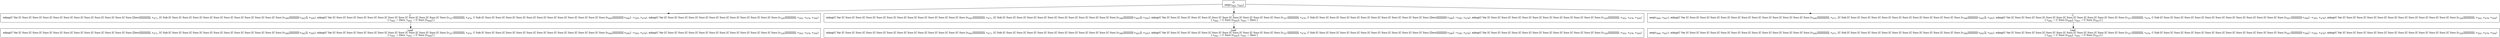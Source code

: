 digraph {
    graph [rankdir=TB
          ,bgcolor=transparent];
    node [shape=box
         ,fillcolor=white
         ,style=filled];
    0 [label=<O <BR/> neq(v<SUB>642</SUB>, v<SUB>643</SUB>)>];
    1 [label=<C <BR/> mkng(C Var [C Succ [C Succ [C Succ [C Succ [C Succ [C Succ [C Succ [C Succ [C Succ [C Succ [C Succ [Zero]]]]]]]]]]]], v<SUB>471</SUB>, [C Sub [C Succ [C Succ [C Succ [C Succ [C Succ [C Succ [C Succ [C Succ [C Succ [C Succ [C Succ [v<SUB>588</SUB>]]]]]]]]]]] v<SUB>445</SUB>]], v<SUB>595</SUB>), mkng(C Var [C Succ [C Succ [C Succ [C Succ [C Succ [C Succ [C Succ [C Succ [C Succ [C Succ [C Succ [v<SUB>327</SUB>]]]]]]]]]]]], v<SUB>476</SUB>, C Sub [C Succ [C Succ [C Succ [C Succ [C Succ [C Succ [C Succ [C Succ [C Succ [C Succ [C Succ [C Succ [v<SUB>644</SUB>]]]]]]]]]]]] v<SUB>596</SUB>] : v<SUB>595</SUB>, v<SUB>478</SUB>), mkng(C Var [C Succ [C Succ [C Succ [C Succ [C Succ [C Succ [C Succ [C Succ [C Succ [C Succ [C Succ [v<SUB>328</SUB>]]]]]]]]]]]], v<SUB>502</SUB>, v<SUB>478</SUB>, v<SUB>504</SUB>) <BR/>  [ v<SUB>642</SUB> &rarr; Zero, v<SUB>643</SUB> &rarr; C Succ [v<SUB>644</SUB>] ] >];
    2 [label=<C <BR/> mkng(C Var [C Succ [C Succ [C Succ [C Succ [C Succ [C Succ [C Succ [C Succ [C Succ [C Succ [C Succ [C Succ [v<SUB>645</SUB>]]]]]]]]]]]]], v<SUB>471</SUB>, [C Sub [C Succ [C Succ [C Succ [C Succ [C Succ [C Succ [C Succ [C Succ [C Succ [C Succ [C Succ [v<SUB>588</SUB>]]]]]]]]]]] v<SUB>445</SUB>]], v<SUB>595</SUB>), mkng(C Var [C Succ [C Succ [C Succ [C Succ [C Succ [C Succ [C Succ [C Succ [C Succ [C Succ [C Succ [v<SUB>327</SUB>]]]]]]]]]]]], v<SUB>476</SUB>, C Sub [C Succ [C Succ [C Succ [C Succ [C Succ [C Succ [C Succ [C Succ [C Succ [C Succ [C Succ [Zero]]]]]]]]]]] v<SUB>596</SUB>] : v<SUB>595</SUB>, v<SUB>478</SUB>), mkng(C Var [C Succ [C Succ [C Succ [C Succ [C Succ [C Succ [C Succ [C Succ [C Succ [C Succ [C Succ [v<SUB>328</SUB>]]]]]]]]]]]], v<SUB>502</SUB>, v<SUB>478</SUB>, v<SUB>504</SUB>) <BR/>  [ v<SUB>642</SUB> &rarr; C Succ [v<SUB>645</SUB>], v<SUB>643</SUB> &rarr; Zero ] >];
    3 [label=<C <BR/> neq(v<SUB>646</SUB>, v<SUB>647</SUB>), mkng(C Var [C Succ [C Succ [C Succ [C Succ [C Succ [C Succ [C Succ [C Succ [C Succ [C Succ [C Succ [C Succ [v<SUB>646</SUB>]]]]]]]]]]]]], v<SUB>471</SUB>, [C Sub [C Succ [C Succ [C Succ [C Succ [C Succ [C Succ [C Succ [C Succ [C Succ [C Succ [C Succ [v<SUB>588</SUB>]]]]]]]]]]] v<SUB>445</SUB>]], v<SUB>595</SUB>), mkng(C Var [C Succ [C Succ [C Succ [C Succ [C Succ [C Succ [C Succ [C Succ [C Succ [C Succ [C Succ [v<SUB>327</SUB>]]]]]]]]]]]], v<SUB>476</SUB>, C Sub [C Succ [C Succ [C Succ [C Succ [C Succ [C Succ [C Succ [C Succ [C Succ [C Succ [C Succ [C Succ [v<SUB>647</SUB>]]]]]]]]]]]] v<SUB>596</SUB>] : v<SUB>595</SUB>, v<SUB>478</SUB>), mkng(C Var [C Succ [C Succ [C Succ [C Succ [C Succ [C Succ [C Succ [C Succ [C Succ [C Succ [C Succ [v<SUB>328</SUB>]]]]]]]]]]]], v<SUB>502</SUB>, v<SUB>478</SUB>, v<SUB>504</SUB>) <BR/>  [ v<SUB>642</SUB> &rarr; C Succ [v<SUB>646</SUB>], v<SUB>643</SUB> &rarr; C Succ [v<SUB>647</SUB>] ] >];
    4 [label=<Leaf <BR/> mkng(C Var [C Succ [C Succ [C Succ [C Succ [C Succ [C Succ [C Succ [C Succ [C Succ [C Succ [C Succ [Zero]]]]]]]]]]]], v<SUB>471</SUB>, [C Sub [C Succ [C Succ [C Succ [C Succ [C Succ [C Succ [C Succ [C Succ [C Succ [C Succ [C Succ [v<SUB>588</SUB>]]]]]]]]]]] v<SUB>445</SUB>]], v<SUB>595</SUB>), mkng(C Var [C Succ [C Succ [C Succ [C Succ [C Succ [C Succ [C Succ [C Succ [C Succ [C Succ [C Succ [v<SUB>327</SUB>]]]]]]]]]]]], v<SUB>476</SUB>, C Sub [C Succ [C Succ [C Succ [C Succ [C Succ [C Succ [C Succ [C Succ [C Succ [C Succ [C Succ [C Succ [v<SUB>644</SUB>]]]]]]]]]]]] v<SUB>596</SUB>] : v<SUB>595</SUB>, v<SUB>478</SUB>), mkng(C Var [C Succ [C Succ [C Succ [C Succ [C Succ [C Succ [C Succ [C Succ [C Succ [C Succ [C Succ [v<SUB>328</SUB>]]]]]]]]]]]], v<SUB>502</SUB>, v<SUB>478</SUB>, v<SUB>504</SUB>) <BR/>  [ v<SUB>642</SUB> &rarr; Zero, v<SUB>643</SUB> &rarr; C Succ [v<SUB>644</SUB>] ] >];
    5 [label=<Leaf <BR/> mkng(C Var [C Succ [C Succ [C Succ [C Succ [C Succ [C Succ [C Succ [C Succ [C Succ [C Succ [C Succ [C Succ [v<SUB>645</SUB>]]]]]]]]]]]]], v<SUB>471</SUB>, [C Sub [C Succ [C Succ [C Succ [C Succ [C Succ [C Succ [C Succ [C Succ [C Succ [C Succ [C Succ [v<SUB>588</SUB>]]]]]]]]]]] v<SUB>445</SUB>]], v<SUB>595</SUB>), mkng(C Var [C Succ [C Succ [C Succ [C Succ [C Succ [C Succ [C Succ [C Succ [C Succ [C Succ [C Succ [v<SUB>327</SUB>]]]]]]]]]]]], v<SUB>476</SUB>, C Sub [C Succ [C Succ [C Succ [C Succ [C Succ [C Succ [C Succ [C Succ [C Succ [C Succ [C Succ [Zero]]]]]]]]]]] v<SUB>596</SUB>] : v<SUB>595</SUB>, v<SUB>478</SUB>), mkng(C Var [C Succ [C Succ [C Succ [C Succ [C Succ [C Succ [C Succ [C Succ [C Succ [C Succ [C Succ [v<SUB>328</SUB>]]]]]]]]]]]], v<SUB>502</SUB>, v<SUB>478</SUB>, v<SUB>504</SUB>) <BR/>  [ v<SUB>642</SUB> &rarr; C Succ [v<SUB>645</SUB>], v<SUB>643</SUB> &rarr; Zero ] >];
    6 [label=<Leaf <BR/> neq(v<SUB>646</SUB>, v<SUB>647</SUB>), mkng(C Var [C Succ [C Succ [C Succ [C Succ [C Succ [C Succ [C Succ [C Succ [C Succ [C Succ [C Succ [C Succ [v<SUB>646</SUB>]]]]]]]]]]]]], v<SUB>471</SUB>, [C Sub [C Succ [C Succ [C Succ [C Succ [C Succ [C Succ [C Succ [C Succ [C Succ [C Succ [C Succ [v<SUB>588</SUB>]]]]]]]]]]] v<SUB>445</SUB>]], v<SUB>595</SUB>), mkng(C Var [C Succ [C Succ [C Succ [C Succ [C Succ [C Succ [C Succ [C Succ [C Succ [C Succ [C Succ [v<SUB>327</SUB>]]]]]]]]]]]], v<SUB>476</SUB>, C Sub [C Succ [C Succ [C Succ [C Succ [C Succ [C Succ [C Succ [C Succ [C Succ [C Succ [C Succ [C Succ [v<SUB>647</SUB>]]]]]]]]]]]] v<SUB>596</SUB>] : v<SUB>595</SUB>, v<SUB>478</SUB>), mkng(C Var [C Succ [C Succ [C Succ [C Succ [C Succ [C Succ [C Succ [C Succ [C Succ [C Succ [C Succ [v<SUB>328</SUB>]]]]]]]]]]]], v<SUB>502</SUB>, v<SUB>478</SUB>, v<SUB>504</SUB>) <BR/>  [ v<SUB>642</SUB> &rarr; C Succ [v<SUB>646</SUB>], v<SUB>643</SUB> &rarr; C Succ [v<SUB>647</SUB>] ] >];
    0 -> 1 [label=""];
    0 -> 2 [label=""];
    0 -> 3 [label=""];
    1 -> 4 [label=""];
    2 -> 5 [label=""];
    3 -> 6 [label=""];
}